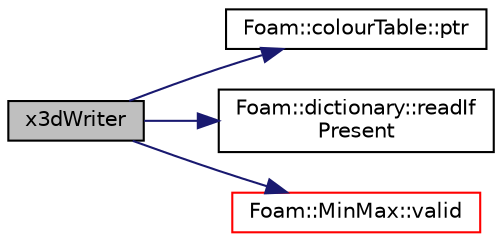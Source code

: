 digraph "x3dWriter"
{
  bgcolor="transparent";
  edge [fontname="Helvetica",fontsize="10",labelfontname="Helvetica",labelfontsize="10"];
  node [fontname="Helvetica",fontsize="10",shape=record];
  rankdir="LR";
  Node1 [label="x3dWriter",height=0.2,width=0.4,color="black", fillcolor="grey75", style="filled" fontcolor="black"];
  Node1 -> Node2 [color="midnightblue",fontsize="10",style="solid",fontname="Helvetica"];
  Node2 [label="Foam::colourTable::ptr",height=0.2,width=0.4,color="black",URL="$classFoam_1_1colourTable.html#a56b17c1fd475a3b88758d651a8ba8052",tooltip="Look up pointer to colourTable by name, or nullptr on failure. "];
  Node1 -> Node3 [color="midnightblue",fontsize="10",style="solid",fontname="Helvetica"];
  Node3 [label="Foam::dictionary::readIf\lPresent",height=0.2,width=0.4,color="black",URL="$classFoam_1_1dictionary.html#a8f7067ef9364fc3f5cb74b0f69feaef3",tooltip="Find an entry if present, and assign to T val. FatalIOError if it is found and the number of tokens i..."];
  Node1 -> Node4 [color="midnightblue",fontsize="10",style="solid",fontname="Helvetica"];
  Node4 [label="Foam::MinMax::valid",height=0.2,width=0.4,color="red",URL="$classFoam_1_1MinMax.html#a8d985300b138b6c5556ab17ed4df3b38",tooltip="Range is valid if it is not inverted. "];
}
